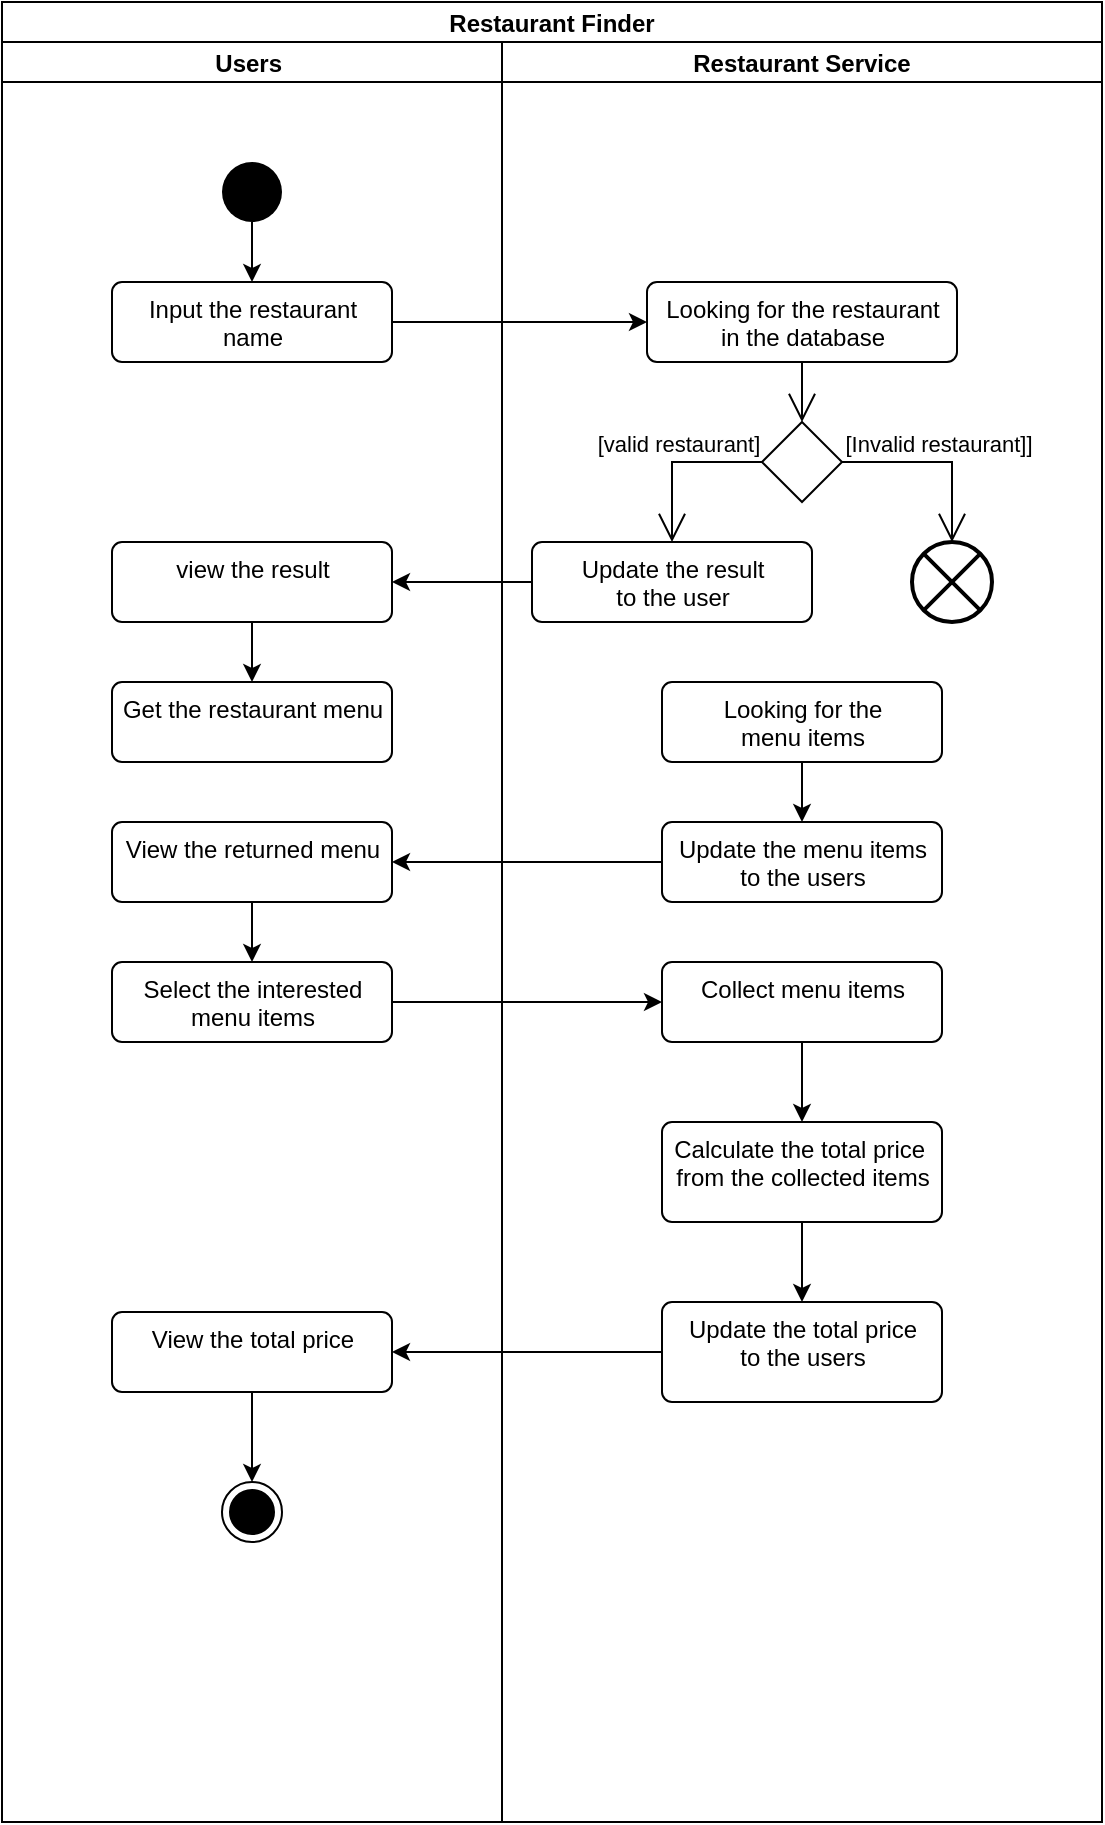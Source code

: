<mxfile version="20.3.7" type="github">
  <diagram id="gbzk3yQSj8liMku1RLfF" name="Page-1">
    <mxGraphModel dx="2066" dy="1154" grid="1" gridSize="10" guides="1" tooltips="1" connect="1" arrows="1" fold="1" page="1" pageScale="1" pageWidth="850" pageHeight="1100" math="0" shadow="0">
      <root>
        <mxCell id="0" />
        <mxCell id="1" parent="0" />
        <mxCell id="S5wvV7lNFDj4NxCUPVdr-1" value="Restaurant Finder" style="swimlane;childLayout=stackLayout;resizeParent=1;resizeParentMax=0;startSize=20;" vertex="1" parent="1">
          <mxGeometry x="175" y="50" width="550" height="910" as="geometry" />
        </mxCell>
        <mxCell id="S5wvV7lNFDj4NxCUPVdr-2" value="Users " style="swimlane;startSize=20;" vertex="1" parent="S5wvV7lNFDj4NxCUPVdr-1">
          <mxGeometry y="20" width="250" height="890" as="geometry" />
        </mxCell>
        <mxCell id="S5wvV7lNFDj4NxCUPVdr-8" style="edgeStyle=orthogonalEdgeStyle;rounded=0;orthogonalLoop=1;jettySize=auto;html=1;" edge="1" parent="S5wvV7lNFDj4NxCUPVdr-2" source="S5wvV7lNFDj4NxCUPVdr-5" target="S5wvV7lNFDj4NxCUPVdr-6">
          <mxGeometry relative="1" as="geometry" />
        </mxCell>
        <mxCell id="S5wvV7lNFDj4NxCUPVdr-5" value="" style="ellipse;fillColor=#000000;strokeColor=none;" vertex="1" parent="S5wvV7lNFDj4NxCUPVdr-2">
          <mxGeometry x="110" y="60" width="30" height="30" as="geometry" />
        </mxCell>
        <mxCell id="S5wvV7lNFDj4NxCUPVdr-6" value="Input the restaurant &lt;br&gt;name" style="html=1;align=center;verticalAlign=top;rounded=1;absoluteArcSize=1;arcSize=10;dashed=0;" vertex="1" parent="S5wvV7lNFDj4NxCUPVdr-2">
          <mxGeometry x="55" y="120" width="140" height="40" as="geometry" />
        </mxCell>
        <mxCell id="S5wvV7lNFDj4NxCUPVdr-23" style="edgeStyle=orthogonalEdgeStyle;rounded=0;orthogonalLoop=1;jettySize=auto;html=1;" edge="1" parent="S5wvV7lNFDj4NxCUPVdr-2" source="S5wvV7lNFDj4NxCUPVdr-20" target="S5wvV7lNFDj4NxCUPVdr-22">
          <mxGeometry relative="1" as="geometry" />
        </mxCell>
        <mxCell id="S5wvV7lNFDj4NxCUPVdr-20" value="view the result" style="html=1;align=center;verticalAlign=top;rounded=1;absoluteArcSize=1;arcSize=10;dashed=0;" vertex="1" parent="S5wvV7lNFDj4NxCUPVdr-2">
          <mxGeometry x="55" y="250" width="140" height="40" as="geometry" />
        </mxCell>
        <mxCell id="S5wvV7lNFDj4NxCUPVdr-22" value="Get the restaurant menu" style="html=1;align=center;verticalAlign=top;rounded=1;absoluteArcSize=1;arcSize=10;dashed=0;" vertex="1" parent="S5wvV7lNFDj4NxCUPVdr-2">
          <mxGeometry x="55" y="320" width="140" height="40" as="geometry" />
        </mxCell>
        <mxCell id="S5wvV7lNFDj4NxCUPVdr-30" style="edgeStyle=orthogonalEdgeStyle;rounded=0;orthogonalLoop=1;jettySize=auto;html=1;" edge="1" parent="S5wvV7lNFDj4NxCUPVdr-2" source="S5wvV7lNFDj4NxCUPVdr-27" target="S5wvV7lNFDj4NxCUPVdr-29">
          <mxGeometry relative="1" as="geometry" />
        </mxCell>
        <mxCell id="S5wvV7lNFDj4NxCUPVdr-27" value="View the returned menu" style="html=1;align=center;verticalAlign=top;rounded=1;absoluteArcSize=1;arcSize=10;dashed=0;" vertex="1" parent="S5wvV7lNFDj4NxCUPVdr-2">
          <mxGeometry x="55" y="390" width="140" height="40" as="geometry" />
        </mxCell>
        <mxCell id="S5wvV7lNFDj4NxCUPVdr-29" value="Select the interested&lt;br&gt;menu items" style="html=1;align=center;verticalAlign=top;rounded=1;absoluteArcSize=1;arcSize=10;dashed=0;" vertex="1" parent="S5wvV7lNFDj4NxCUPVdr-2">
          <mxGeometry x="55" y="460" width="140" height="40" as="geometry" />
        </mxCell>
        <mxCell id="S5wvV7lNFDj4NxCUPVdr-42" style="edgeStyle=orthogonalEdgeStyle;rounded=0;orthogonalLoop=1;jettySize=auto;html=1;" edge="1" parent="S5wvV7lNFDj4NxCUPVdr-2" source="S5wvV7lNFDj4NxCUPVdr-37" target="S5wvV7lNFDj4NxCUPVdr-40">
          <mxGeometry relative="1" as="geometry" />
        </mxCell>
        <mxCell id="S5wvV7lNFDj4NxCUPVdr-37" value="View the total price" style="html=1;align=center;verticalAlign=top;rounded=1;absoluteArcSize=1;arcSize=10;dashed=0;" vertex="1" parent="S5wvV7lNFDj4NxCUPVdr-2">
          <mxGeometry x="55" y="635" width="140" height="40" as="geometry" />
        </mxCell>
        <mxCell id="S5wvV7lNFDj4NxCUPVdr-40" value="" style="ellipse;html=1;shape=endState;fillColor=strokeColor;" vertex="1" parent="S5wvV7lNFDj4NxCUPVdr-2">
          <mxGeometry x="110" y="720" width="30" height="30" as="geometry" />
        </mxCell>
        <mxCell id="S5wvV7lNFDj4NxCUPVdr-3" value="Restaurant Service" style="swimlane;startSize=20;" vertex="1" parent="S5wvV7lNFDj4NxCUPVdr-1">
          <mxGeometry x="250" y="20" width="300" height="890" as="geometry" />
        </mxCell>
        <mxCell id="S5wvV7lNFDj4NxCUPVdr-7" value="Looking for the restaurant &lt;br&gt;in the database" style="html=1;align=center;verticalAlign=top;rounded=1;absoluteArcSize=1;arcSize=10;dashed=0;" vertex="1" parent="S5wvV7lNFDj4NxCUPVdr-3">
          <mxGeometry x="72.5" y="120" width="155" height="40" as="geometry" />
        </mxCell>
        <mxCell id="S5wvV7lNFDj4NxCUPVdr-10" value="Update the result &lt;br&gt;to the user" style="html=1;align=center;verticalAlign=top;rounded=1;absoluteArcSize=1;arcSize=10;dashed=0;" vertex="1" parent="S5wvV7lNFDj4NxCUPVdr-3">
          <mxGeometry x="15" y="250" width="140" height="40" as="geometry" />
        </mxCell>
        <mxCell id="S5wvV7lNFDj4NxCUPVdr-11" value="" style="html=1;shape=mxgraph.sysml.flowFinal;strokeWidth=2;verticalLabelPosition=bottom;verticalAlignment=top;" vertex="1" parent="S5wvV7lNFDj4NxCUPVdr-3">
          <mxGeometry x="205" y="250" width="40" height="40" as="geometry" />
        </mxCell>
        <mxCell id="S5wvV7lNFDj4NxCUPVdr-16" value="" style="shape=rhombus;html=1;verticalLabelPosition=bottom;verticalAlignment=top;" vertex="1" parent="S5wvV7lNFDj4NxCUPVdr-3">
          <mxGeometry x="130" y="190" width="40" height="40" as="geometry" />
        </mxCell>
        <mxCell id="S5wvV7lNFDj4NxCUPVdr-17" value="" style="edgeStyle=elbowEdgeStyle;html=1;elbow=horizontal;align=right;verticalAlign=bottom;endArrow=none;rounded=0;labelBackgroundColor=none;startArrow=open;startSize=12;entryX=0.5;entryY=1;entryDx=0;entryDy=0;" edge="1" source="S5wvV7lNFDj4NxCUPVdr-16" parent="S5wvV7lNFDj4NxCUPVdr-3" target="S5wvV7lNFDj4NxCUPVdr-7">
          <mxGeometry relative="1" as="geometry">
            <mxPoint x="-5" y="440" as="targetPoint" />
          </mxGeometry>
        </mxCell>
        <mxCell id="S5wvV7lNFDj4NxCUPVdr-19" value="[Invalid restaurant]]" style="edgeStyle=elbowEdgeStyle;html=1;elbow=vertical;verticalAlign=bottom;endArrow=open;rounded=0;labelBackgroundColor=none;endSize=12;entryX=0.5;entryY=0;entryDx=0;entryDy=0;entryPerimeter=0;exitX=1;exitY=0.5;exitDx=0;exitDy=0;" edge="1" source="S5wvV7lNFDj4NxCUPVdr-16" parent="S5wvV7lNFDj4NxCUPVdr-3" target="S5wvV7lNFDj4NxCUPVdr-11">
          <mxGeometry relative="1" as="geometry">
            <mxPoint x="-105" y="500" as="targetPoint" />
            <Array as="points">
              <mxPoint x="235" y="210" />
            </Array>
          </mxGeometry>
        </mxCell>
        <mxCell id="S5wvV7lNFDj4NxCUPVdr-18" value="[valid restaurant]" style="edgeStyle=elbowEdgeStyle;html=1;elbow=horizontal;verticalAlign=bottom;endArrow=open;rounded=0;labelBackgroundColor=none;endSize=12;" edge="1" source="S5wvV7lNFDj4NxCUPVdr-16" parent="S5wvV7lNFDj4NxCUPVdr-3" target="S5wvV7lNFDj4NxCUPVdr-10">
          <mxGeometry relative="1" as="geometry">
            <mxPoint x="95" y="500" as="targetPoint" />
            <Array as="points">
              <mxPoint x="85" y="210" />
            </Array>
          </mxGeometry>
        </mxCell>
        <mxCell id="S5wvV7lNFDj4NxCUPVdr-26" style="edgeStyle=orthogonalEdgeStyle;rounded=0;orthogonalLoop=1;jettySize=auto;html=1;" edge="1" parent="S5wvV7lNFDj4NxCUPVdr-3" source="S5wvV7lNFDj4NxCUPVdr-24" target="S5wvV7lNFDj4NxCUPVdr-25">
          <mxGeometry relative="1" as="geometry" />
        </mxCell>
        <mxCell id="S5wvV7lNFDj4NxCUPVdr-24" value="Looking for the &lt;br&gt;menu items" style="html=1;align=center;verticalAlign=top;rounded=1;absoluteArcSize=1;arcSize=10;dashed=0;" vertex="1" parent="S5wvV7lNFDj4NxCUPVdr-3">
          <mxGeometry x="80" y="320" width="140" height="40" as="geometry" />
        </mxCell>
        <mxCell id="S5wvV7lNFDj4NxCUPVdr-25" value="Update the menu items&lt;br&gt;to the users" style="html=1;align=center;verticalAlign=top;rounded=1;absoluteArcSize=1;arcSize=10;dashed=0;" vertex="1" parent="S5wvV7lNFDj4NxCUPVdr-3">
          <mxGeometry x="80" y="390" width="140" height="40" as="geometry" />
        </mxCell>
        <mxCell id="S5wvV7lNFDj4NxCUPVdr-33" style="edgeStyle=orthogonalEdgeStyle;rounded=0;orthogonalLoop=1;jettySize=auto;html=1;" edge="1" parent="S5wvV7lNFDj4NxCUPVdr-3" source="S5wvV7lNFDj4NxCUPVdr-31" target="S5wvV7lNFDj4NxCUPVdr-32">
          <mxGeometry relative="1" as="geometry" />
        </mxCell>
        <mxCell id="S5wvV7lNFDj4NxCUPVdr-31" value="Collect menu items" style="html=1;align=center;verticalAlign=top;rounded=1;absoluteArcSize=1;arcSize=10;dashed=0;" vertex="1" parent="S5wvV7lNFDj4NxCUPVdr-3">
          <mxGeometry x="80" y="460" width="140" height="40" as="geometry" />
        </mxCell>
        <mxCell id="S5wvV7lNFDj4NxCUPVdr-36" style="edgeStyle=orthogonalEdgeStyle;rounded=0;orthogonalLoop=1;jettySize=auto;html=1;" edge="1" parent="S5wvV7lNFDj4NxCUPVdr-3" source="S5wvV7lNFDj4NxCUPVdr-32" target="S5wvV7lNFDj4NxCUPVdr-35">
          <mxGeometry relative="1" as="geometry" />
        </mxCell>
        <mxCell id="S5wvV7lNFDj4NxCUPVdr-32" value="Calculate the total price&amp;nbsp;&lt;br&gt;from the collected items" style="html=1;align=center;verticalAlign=top;rounded=1;absoluteArcSize=1;arcSize=10;dashed=0;" vertex="1" parent="S5wvV7lNFDj4NxCUPVdr-3">
          <mxGeometry x="80" y="540" width="140" height="50" as="geometry" />
        </mxCell>
        <mxCell id="S5wvV7lNFDj4NxCUPVdr-35" value="Update the total price&lt;br&gt;to the users" style="html=1;align=center;verticalAlign=top;rounded=1;absoluteArcSize=1;arcSize=10;dashed=0;" vertex="1" parent="S5wvV7lNFDj4NxCUPVdr-3">
          <mxGeometry x="80" y="630" width="140" height="50" as="geometry" />
        </mxCell>
        <mxCell id="S5wvV7lNFDj4NxCUPVdr-9" style="edgeStyle=orthogonalEdgeStyle;rounded=0;orthogonalLoop=1;jettySize=auto;html=1;" edge="1" parent="S5wvV7lNFDj4NxCUPVdr-1" source="S5wvV7lNFDj4NxCUPVdr-6" target="S5wvV7lNFDj4NxCUPVdr-7">
          <mxGeometry relative="1" as="geometry" />
        </mxCell>
        <mxCell id="S5wvV7lNFDj4NxCUPVdr-21" style="edgeStyle=orthogonalEdgeStyle;rounded=0;orthogonalLoop=1;jettySize=auto;html=1;entryX=1;entryY=0.5;entryDx=0;entryDy=0;" edge="1" parent="S5wvV7lNFDj4NxCUPVdr-1" source="S5wvV7lNFDj4NxCUPVdr-10" target="S5wvV7lNFDj4NxCUPVdr-20">
          <mxGeometry relative="1" as="geometry" />
        </mxCell>
        <mxCell id="S5wvV7lNFDj4NxCUPVdr-28" style="edgeStyle=orthogonalEdgeStyle;rounded=0;orthogonalLoop=1;jettySize=auto;html=1;" edge="1" parent="S5wvV7lNFDj4NxCUPVdr-1" source="S5wvV7lNFDj4NxCUPVdr-25" target="S5wvV7lNFDj4NxCUPVdr-27">
          <mxGeometry relative="1" as="geometry" />
        </mxCell>
        <mxCell id="S5wvV7lNFDj4NxCUPVdr-34" style="edgeStyle=orthogonalEdgeStyle;rounded=0;orthogonalLoop=1;jettySize=auto;html=1;" edge="1" parent="S5wvV7lNFDj4NxCUPVdr-1" source="S5wvV7lNFDj4NxCUPVdr-29" target="S5wvV7lNFDj4NxCUPVdr-31">
          <mxGeometry relative="1" as="geometry" />
        </mxCell>
        <mxCell id="S5wvV7lNFDj4NxCUPVdr-38" style="edgeStyle=orthogonalEdgeStyle;rounded=0;orthogonalLoop=1;jettySize=auto;html=1;" edge="1" parent="S5wvV7lNFDj4NxCUPVdr-1" source="S5wvV7lNFDj4NxCUPVdr-35" target="S5wvV7lNFDj4NxCUPVdr-37">
          <mxGeometry relative="1" as="geometry" />
        </mxCell>
      </root>
    </mxGraphModel>
  </diagram>
</mxfile>
